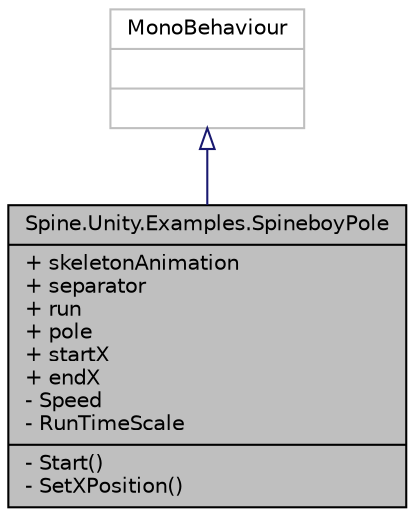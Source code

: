 digraph "Spine.Unity.Examples.SpineboyPole"
{
 // LATEX_PDF_SIZE
  edge [fontname="Helvetica",fontsize="10",labelfontname="Helvetica",labelfontsize="10"];
  node [fontname="Helvetica",fontsize="10",shape=record];
  Node1 [label="{Spine.Unity.Examples.SpineboyPole\n|+ skeletonAnimation\l+ separator\l+ run\l+ pole\l+ startX\l+ endX\l- Speed\l- RunTimeScale\l|- Start()\l- SetXPosition()\l}",height=0.2,width=0.4,color="black", fillcolor="grey75", style="filled", fontcolor="black",tooltip=" "];
  Node2 -> Node1 [dir="back",color="midnightblue",fontsize="10",style="solid",arrowtail="onormal",fontname="Helvetica"];
  Node2 [label="{MonoBehaviour\n||}",height=0.2,width=0.4,color="grey75", fillcolor="white", style="filled",tooltip=" "];
}
